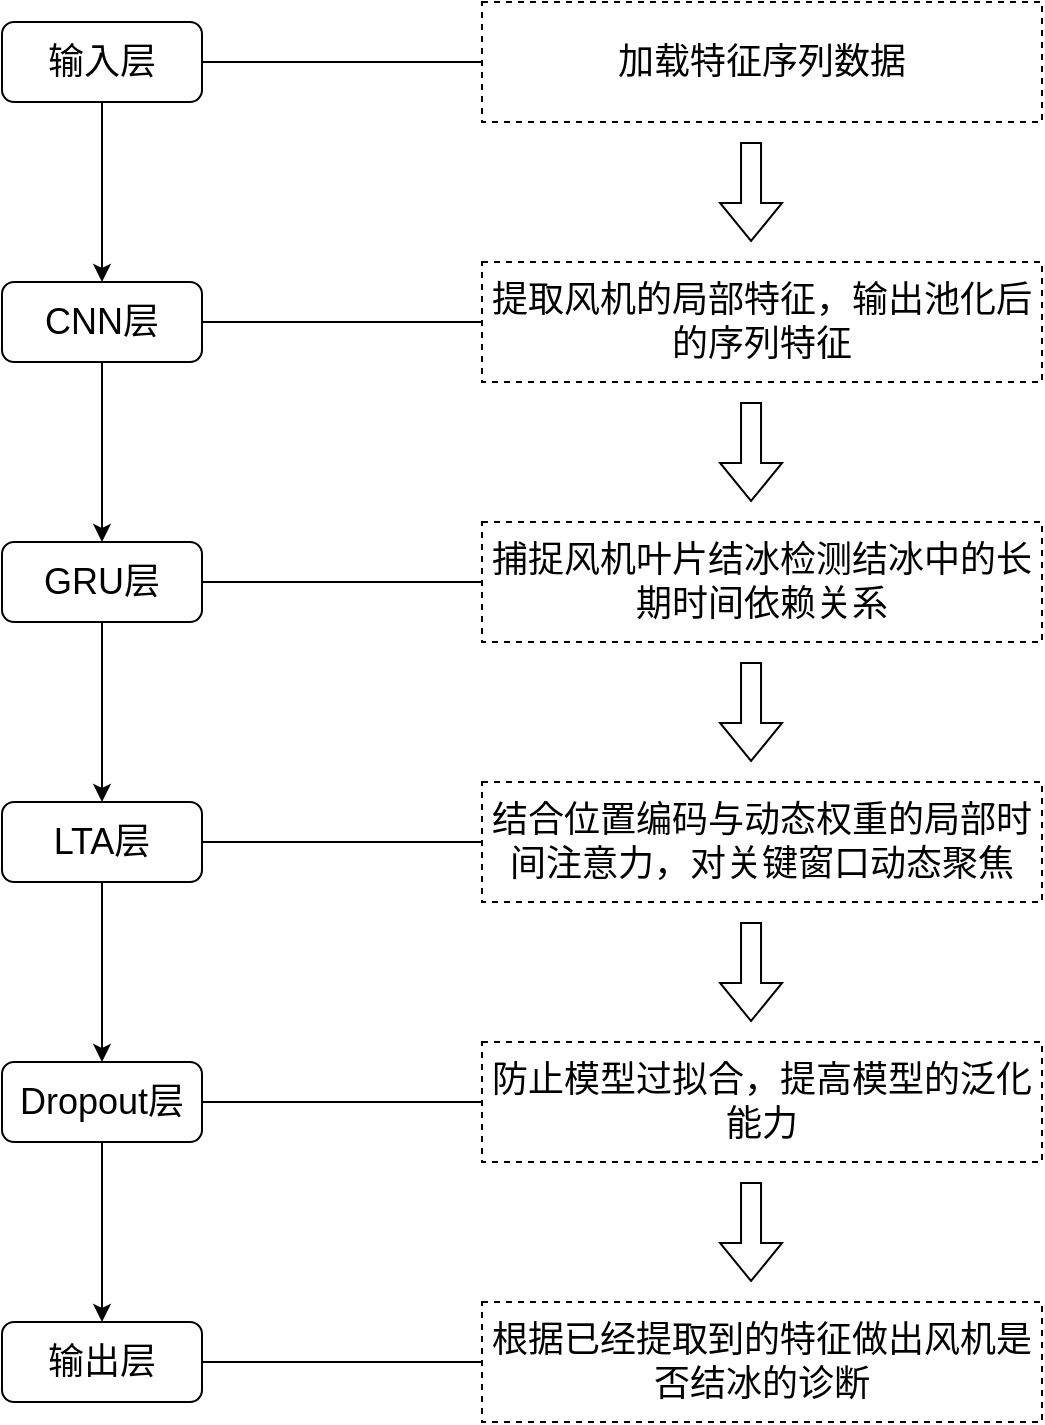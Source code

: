<mxfile version="26.2.14">
  <diagram name="第 1 页" id="qnExi7XvmEeMgmPKpSkE">
    <mxGraphModel dx="1213" dy="673" grid="1" gridSize="10" guides="1" tooltips="1" connect="1" arrows="1" fold="1" page="1" pageScale="1" pageWidth="827" pageHeight="1169" math="0" shadow="0">
      <root>
        <mxCell id="0" />
        <mxCell id="1" parent="0" />
        <mxCell id="kd9Of8msa-l3Urv1CHVV-22" style="edgeStyle=orthogonalEdgeStyle;rounded=0;orthogonalLoop=1;jettySize=auto;html=1;entryX=0.5;entryY=0;entryDx=0;entryDy=0;" parent="1" source="kd9Of8msa-l3Urv1CHVV-1" target="kd9Of8msa-l3Urv1CHVV-2" edge="1">
          <mxGeometry relative="1" as="geometry" />
        </mxCell>
        <mxCell id="kd9Of8msa-l3Urv1CHVV-27" style="edgeStyle=orthogonalEdgeStyle;rounded=0;orthogonalLoop=1;jettySize=auto;html=1;entryX=0;entryY=0.5;entryDx=0;entryDy=0;endArrow=none;endFill=0;" parent="1" source="kd9Of8msa-l3Urv1CHVV-1" target="kd9Of8msa-l3Urv1CHVV-11" edge="1">
          <mxGeometry relative="1" as="geometry" />
        </mxCell>
        <mxCell id="kd9Of8msa-l3Urv1CHVV-1" value="&lt;font style=&quot;font-size: 18px;&quot;&gt;输入层&lt;/font&gt;" style="rounded=1;whiteSpace=wrap;html=1;" parent="1" vertex="1">
          <mxGeometry x="120" y="40" width="100" height="40" as="geometry" />
        </mxCell>
        <mxCell id="kd9Of8msa-l3Urv1CHVV-23" style="edgeStyle=orthogonalEdgeStyle;rounded=0;orthogonalLoop=1;jettySize=auto;html=1;entryX=0.5;entryY=0;entryDx=0;entryDy=0;" parent="1" source="kd9Of8msa-l3Urv1CHVV-2" target="kd9Of8msa-l3Urv1CHVV-7" edge="1">
          <mxGeometry relative="1" as="geometry" />
        </mxCell>
        <mxCell id="kd9Of8msa-l3Urv1CHVV-28" style="edgeStyle=orthogonalEdgeStyle;rounded=0;orthogonalLoop=1;jettySize=auto;html=1;entryX=0;entryY=0.5;entryDx=0;entryDy=0;endArrow=none;endFill=0;" parent="1" source="kd9Of8msa-l3Urv1CHVV-2" target="kd9Of8msa-l3Urv1CHVV-13" edge="1">
          <mxGeometry relative="1" as="geometry" />
        </mxCell>
        <mxCell id="kd9Of8msa-l3Urv1CHVV-2" value="&lt;span style=&quot;font-size: 18px;&quot;&gt;CNN层&lt;/span&gt;" style="rounded=1;whiteSpace=wrap;html=1;" parent="1" vertex="1">
          <mxGeometry x="120" y="170" width="100" height="40" as="geometry" />
        </mxCell>
        <mxCell id="kd9Of8msa-l3Urv1CHVV-24" style="edgeStyle=orthogonalEdgeStyle;rounded=0;orthogonalLoop=1;jettySize=auto;html=1;entryX=0.5;entryY=0;entryDx=0;entryDy=0;" parent="1" source="kd9Of8msa-l3Urv1CHVV-7" target="kd9Of8msa-l3Urv1CHVV-8" edge="1">
          <mxGeometry relative="1" as="geometry" />
        </mxCell>
        <mxCell id="kd9Of8msa-l3Urv1CHVV-29" style="edgeStyle=orthogonalEdgeStyle;rounded=0;orthogonalLoop=1;jettySize=auto;html=1;entryX=0;entryY=0.5;entryDx=0;entryDy=0;endArrow=none;endFill=0;" parent="1" source="kd9Of8msa-l3Urv1CHVV-7" target="kd9Of8msa-l3Urv1CHVV-17" edge="1">
          <mxGeometry relative="1" as="geometry" />
        </mxCell>
        <mxCell id="kd9Of8msa-l3Urv1CHVV-7" value="&lt;span style=&quot;font-size: 18px;&quot;&gt;GRU层&lt;/span&gt;" style="rounded=1;whiteSpace=wrap;html=1;" parent="1" vertex="1">
          <mxGeometry x="120" y="300" width="100" height="40" as="geometry" />
        </mxCell>
        <mxCell id="kd9Of8msa-l3Urv1CHVV-25" style="edgeStyle=orthogonalEdgeStyle;rounded=0;orthogonalLoop=1;jettySize=auto;html=1;entryX=0.5;entryY=0;entryDx=0;entryDy=0;" parent="1" source="kd9Of8msa-l3Urv1CHVV-8" target="kd9Of8msa-l3Urv1CHVV-9" edge="1">
          <mxGeometry relative="1" as="geometry" />
        </mxCell>
        <mxCell id="kd9Of8msa-l3Urv1CHVV-30" style="edgeStyle=orthogonalEdgeStyle;rounded=0;orthogonalLoop=1;jettySize=auto;html=1;endArrow=none;endFill=0;" parent="1" source="kd9Of8msa-l3Urv1CHVV-8" target="kd9Of8msa-l3Urv1CHVV-14" edge="1">
          <mxGeometry relative="1" as="geometry" />
        </mxCell>
        <mxCell id="kd9Of8msa-l3Urv1CHVV-8" value="&lt;span style=&quot;font-size: 18px;&quot;&gt;LTA层&lt;/span&gt;" style="rounded=1;whiteSpace=wrap;html=1;" parent="1" vertex="1">
          <mxGeometry x="120" y="430" width="100" height="40" as="geometry" />
        </mxCell>
        <mxCell id="kd9Of8msa-l3Urv1CHVV-26" style="edgeStyle=orthogonalEdgeStyle;rounded=0;orthogonalLoop=1;jettySize=auto;html=1;entryX=0.5;entryY=0;entryDx=0;entryDy=0;" parent="1" source="kd9Of8msa-l3Urv1CHVV-9" target="kd9Of8msa-l3Urv1CHVV-10" edge="1">
          <mxGeometry relative="1" as="geometry" />
        </mxCell>
        <mxCell id="kd9Of8msa-l3Urv1CHVV-31" style="edgeStyle=orthogonalEdgeStyle;rounded=0;orthogonalLoop=1;jettySize=auto;html=1;entryX=0;entryY=0.5;entryDx=0;entryDy=0;endArrow=none;endFill=0;" parent="1" source="kd9Of8msa-l3Urv1CHVV-9" target="kd9Of8msa-l3Urv1CHVV-16" edge="1">
          <mxGeometry relative="1" as="geometry" />
        </mxCell>
        <mxCell id="kd9Of8msa-l3Urv1CHVV-9" value="&lt;span style=&quot;font-size: 18px;&quot;&gt;Dropout层&lt;/span&gt;" style="rounded=1;whiteSpace=wrap;html=1;" parent="1" vertex="1">
          <mxGeometry x="120" y="560" width="100" height="40" as="geometry" />
        </mxCell>
        <mxCell id="kd9Of8msa-l3Urv1CHVV-32" style="edgeStyle=orthogonalEdgeStyle;rounded=0;orthogonalLoop=1;jettySize=auto;html=1;entryX=0;entryY=0.5;entryDx=0;entryDy=0;endArrow=none;endFill=0;" parent="1" source="kd9Of8msa-l3Urv1CHVV-10" target="kd9Of8msa-l3Urv1CHVV-15" edge="1">
          <mxGeometry relative="1" as="geometry" />
        </mxCell>
        <mxCell id="kd9Of8msa-l3Urv1CHVV-10" value="&lt;span style=&quot;font-size: 18px;&quot;&gt;输出层&lt;/span&gt;" style="rounded=1;whiteSpace=wrap;html=1;" parent="1" vertex="1">
          <mxGeometry x="120" y="690" width="100" height="40" as="geometry" />
        </mxCell>
        <mxCell id="kd9Of8msa-l3Urv1CHVV-11" value="&lt;font style=&quot;font-size: 18px;&quot;&gt;加载特征序列数据&lt;/font&gt;" style="rounded=0;whiteSpace=wrap;html=1;dashed=1;" parent="1" vertex="1">
          <mxGeometry x="360" y="30" width="280" height="60" as="geometry" />
        </mxCell>
        <mxCell id="kd9Of8msa-l3Urv1CHVV-13" value="&lt;span style=&quot;font-size: 18px;&quot;&gt;提取风机的局部特征，输出池化后的序列特征&lt;/span&gt;" style="rounded=0;whiteSpace=wrap;html=1;dashed=1;" parent="1" vertex="1">
          <mxGeometry x="360" y="160" width="280" height="60" as="geometry" />
        </mxCell>
        <mxCell id="kd9Of8msa-l3Urv1CHVV-14" value="&lt;span style=&quot;font-size: 18px;&quot;&gt;结合位置编码与动态权重的局部时间注意力，对关键窗口动态聚焦&lt;/span&gt;" style="rounded=0;whiteSpace=wrap;html=1;dashed=1;" parent="1" vertex="1">
          <mxGeometry x="360" y="420" width="280" height="60" as="geometry" />
        </mxCell>
        <mxCell id="kd9Of8msa-l3Urv1CHVV-15" value="&lt;span style=&quot;font-size: 18px;&quot;&gt;根据已经提取到的特征做出风机是否结冰的诊断&lt;/span&gt;" style="rounded=0;whiteSpace=wrap;html=1;dashed=1;" parent="1" vertex="1">
          <mxGeometry x="360" y="680" width="280" height="60" as="geometry" />
        </mxCell>
        <mxCell id="kd9Of8msa-l3Urv1CHVV-16" value="&lt;font style=&quot;font-size: 18px;&quot;&gt;防止模型过拟合，提高模型的泛化能力&lt;/font&gt;" style="rounded=0;whiteSpace=wrap;html=1;dashed=1;" parent="1" vertex="1">
          <mxGeometry x="360" y="550" width="280" height="60" as="geometry" />
        </mxCell>
        <mxCell id="kd9Of8msa-l3Urv1CHVV-17" value="&lt;span style=&quot;font-size: 18px;&quot;&gt;捕捉风机叶片结冰检测结冰中的长期时间依赖关系&lt;/span&gt;" style="rounded=0;whiteSpace=wrap;html=1;dashed=1;" parent="1" vertex="1">
          <mxGeometry x="360" y="290" width="280" height="60" as="geometry" />
        </mxCell>
        <mxCell id="kd9Of8msa-l3Urv1CHVV-20" value="" style="shape=flexArrow;endArrow=classic;html=1;rounded=0;" parent="1" edge="1">
          <mxGeometry width="50" height="50" relative="1" as="geometry">
            <mxPoint x="494.52" y="100" as="sourcePoint" />
            <mxPoint x="494.52" y="150" as="targetPoint" />
          </mxGeometry>
        </mxCell>
        <mxCell id="kd9Of8msa-l3Urv1CHVV-33" value="" style="shape=flexArrow;endArrow=classic;html=1;rounded=0;" parent="1" edge="1">
          <mxGeometry width="50" height="50" relative="1" as="geometry">
            <mxPoint x="494.52" y="230" as="sourcePoint" />
            <mxPoint x="494.52" y="280" as="targetPoint" />
          </mxGeometry>
        </mxCell>
        <mxCell id="kd9Of8msa-l3Urv1CHVV-34" value="" style="shape=flexArrow;endArrow=classic;html=1;rounded=0;" parent="1" edge="1">
          <mxGeometry width="50" height="50" relative="1" as="geometry">
            <mxPoint x="494.52" y="360" as="sourcePoint" />
            <mxPoint x="494.52" y="410" as="targetPoint" />
          </mxGeometry>
        </mxCell>
        <mxCell id="kd9Of8msa-l3Urv1CHVV-35" value="" style="shape=flexArrow;endArrow=classic;html=1;rounded=0;" parent="1" edge="1">
          <mxGeometry width="50" height="50" relative="1" as="geometry">
            <mxPoint x="494.52" y="490" as="sourcePoint" />
            <mxPoint x="494.52" y="540" as="targetPoint" />
          </mxGeometry>
        </mxCell>
        <mxCell id="kd9Of8msa-l3Urv1CHVV-36" value="" style="shape=flexArrow;endArrow=classic;html=1;rounded=0;" parent="1" edge="1">
          <mxGeometry width="50" height="50" relative="1" as="geometry">
            <mxPoint x="494.52" y="620" as="sourcePoint" />
            <mxPoint x="494.52" y="670" as="targetPoint" />
          </mxGeometry>
        </mxCell>
      </root>
    </mxGraphModel>
  </diagram>
</mxfile>
